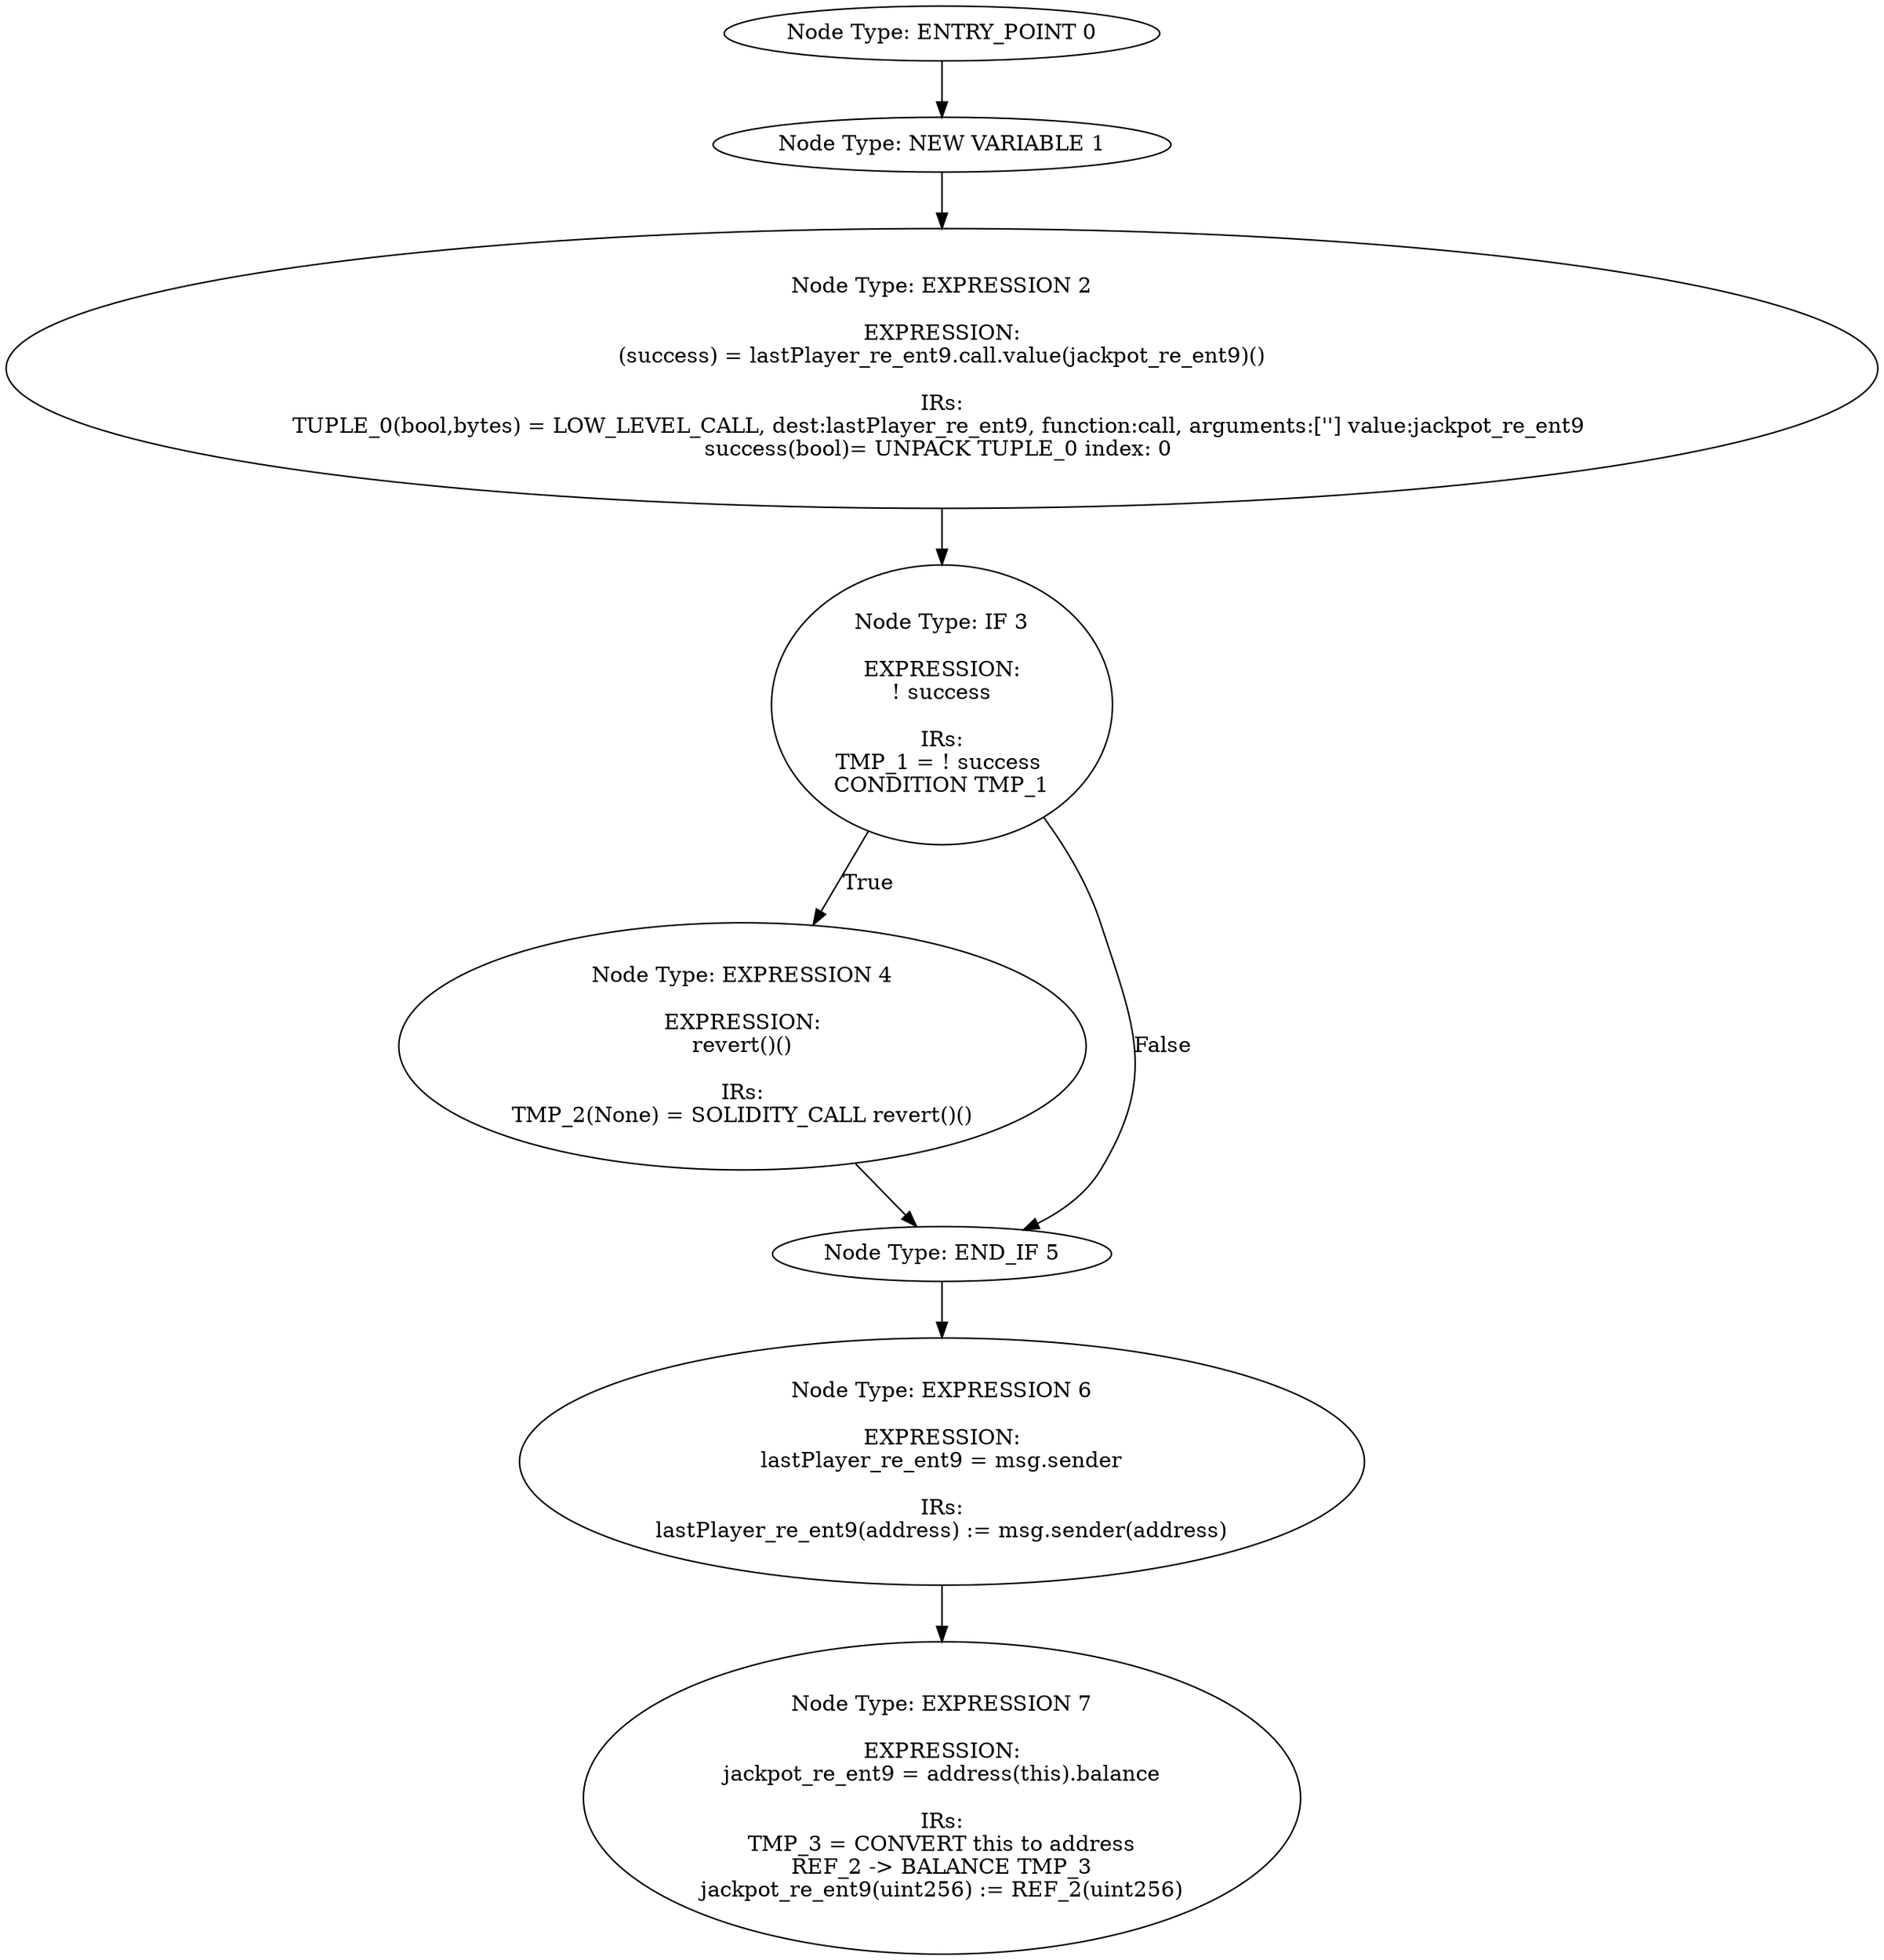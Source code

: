 digraph{
0[label="Node Type: ENTRY_POINT 0
"];
0->1;
1[label="Node Type: NEW VARIABLE 1
"];
1->2;
2[label="Node Type: EXPRESSION 2

EXPRESSION:
(success) = lastPlayer_re_ent9.call.value(jackpot_re_ent9)()

IRs:
TUPLE_0(bool,bytes) = LOW_LEVEL_CALL, dest:lastPlayer_re_ent9, function:call, arguments:[''] value:jackpot_re_ent9 
success(bool)= UNPACK TUPLE_0 index: 0 "];
2->3;
3[label="Node Type: IF 3

EXPRESSION:
! success

IRs:
TMP_1 = ! success 
CONDITION TMP_1"];
3->4[label="True"];
3->5[label="False"];
4[label="Node Type: EXPRESSION 4

EXPRESSION:
revert()()

IRs:
TMP_2(None) = SOLIDITY_CALL revert()()"];
4->5;
5[label="Node Type: END_IF 5
"];
5->6;
6[label="Node Type: EXPRESSION 6

EXPRESSION:
lastPlayer_re_ent9 = msg.sender

IRs:
lastPlayer_re_ent9(address) := msg.sender(address)"];
6->7;
7[label="Node Type: EXPRESSION 7

EXPRESSION:
jackpot_re_ent9 = address(this).balance

IRs:
TMP_3 = CONVERT this to address
REF_2 -> BALANCE TMP_3
jackpot_re_ent9(uint256) := REF_2(uint256)"];
}
